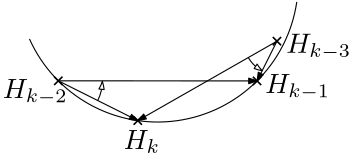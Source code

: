 <?xml version="1.0"?>
<!DOCTYPE ipe SYSTEM "ipe.dtd">
<ipe version="70005" creator="Ipe 7.1.1">
<info created="D:20130425102209" modified="D:20130611111453"/>
<ipestyle name="basic">
<symbol name="arrow/arc(spx)">
<path stroke="sym-stroke" fill="sym-stroke" pen="sym-pen">
0 0 m
-1 0.333 l
-1 -0.333 l
h
</path>
</symbol>
<symbol name="arrow/farc(spx)">
<path stroke="sym-stroke" fill="white" pen="sym-pen">
0 0 m
-1 0.333 l
-1 -0.333 l
h
</path>
</symbol>
<symbol name="mark/circle(sx)" transformations="translations">
<path fill="sym-stroke">
0.6 0 0 0.6 0 0 e
0.4 0 0 0.4 0 0 e
</path>
</symbol>
<symbol name="mark/disk(sx)" transformations="translations">
<path fill="sym-stroke">
0.6 0 0 0.6 0 0 e
</path>
</symbol>
<symbol name="mark/fdisk(sfx)" transformations="translations">
<group>
<path fill="sym-fill">
0.5 0 0 0.5 0 0 e
</path>
<path fill="sym-stroke" fillrule="eofill">
0.6 0 0 0.6 0 0 e
0.4 0 0 0.4 0 0 e
</path>
</group>
</symbol>
<symbol name="mark/box(sx)" transformations="translations">
<path fill="sym-stroke" fillrule="eofill">
-0.6 -0.6 m
0.6 -0.6 l
0.6 0.6 l
-0.6 0.6 l
h
-0.4 -0.4 m
0.4 -0.4 l
0.4 0.4 l
-0.4 0.4 l
h
</path>
</symbol>
<symbol name="mark/square(sx)" transformations="translations">
<path fill="sym-stroke">
-0.6 -0.6 m
0.6 -0.6 l
0.6 0.6 l
-0.6 0.6 l
h
</path>
</symbol>
<symbol name="mark/fsquare(sfx)" transformations="translations">
<group>
<path fill="sym-fill">
-0.5 -0.5 m
0.5 -0.5 l
0.5 0.5 l
-0.5 0.5 l
h
</path>
<path fill="sym-stroke" fillrule="eofill">
-0.6 -0.6 m
0.6 -0.6 l
0.6 0.6 l
-0.6 0.6 l
h
-0.4 -0.4 m
0.4 -0.4 l
0.4 0.4 l
-0.4 0.4 l
h
</path>
</group>
</symbol>
<symbol name="mark/cross(sx)" transformations="translations">
<group>
<path fill="sym-stroke">
-0.43 -0.57 m
0.57 0.43 l
0.43 0.57 l
-0.57 -0.43 l
h
</path>
<path fill="sym-stroke">
-0.43 0.57 m
0.57 -0.43 l
0.43 -0.57 l
-0.57 0.43 l
h
</path>
</group>
</symbol>
<symbol name="arrow/fnormal(spx)">
<path stroke="sym-stroke" fill="white" pen="sym-pen">
0 0 m
-1 0.333 l
-1 -0.333 l
h
</path>
</symbol>
<symbol name="arrow/pointed(spx)">
<path stroke="sym-stroke" fill="sym-stroke" pen="sym-pen">
0 0 m
-1 0.333 l
-0.8 0 l
-1 -0.333 l
h
</path>
</symbol>
<symbol name="arrow/fpointed(spx)">
<path stroke="sym-stroke" fill="white" pen="sym-pen">
0 0 m
-1 0.333 l
-0.8 0 l
-1 -0.333 l
h
</path>
</symbol>
<symbol name="arrow/linear(spx)">
<path stroke="sym-stroke" pen="sym-pen">
-1 0.333 m
0 0 l
-1 -0.333 l
</path>
</symbol>
<symbol name="arrow/fdouble(spx)">
<path stroke="sym-stroke" fill="white" pen="sym-pen">
0 0 m
-1 0.333 l
-1 -0.333 l
h
-1 0 m
-2 0.333 l
-2 -0.333 l
h
</path>
</symbol>
<symbol name="arrow/double(spx)">
<path stroke="sym-stroke" fill="sym-stroke" pen="sym-pen">
0 0 m
-1 0.333 l
-1 -0.333 l
h
-1 0 m
-2 0.333 l
-2 -0.333 l
h
</path>
</symbol>
<pen name="heavier" value="0.8"/>
<pen name="fat" value="1.2"/>
<pen name="ultrafat" value="2"/>
<symbolsize name="large" value="5"/>
<symbolsize name="small" value="2"/>
<symbolsize name="tiny" value="1.1"/>
<arrowsize name="large" value="10"/>
<arrowsize name="small" value="5"/>
<arrowsize name="tiny" value="3"/>
<color name="red" value="1 0 0"/>
<color name="green" value="0 1 0"/>
<color name="blue" value="0 0 1"/>
<color name="yellow" value="1 1 0"/>
<color name="orange" value="1 0.647 0"/>
<color name="gold" value="1 0.843 0"/>
<color name="purple" value="0.627 0.125 0.941"/>
<color name="gray" value="0.745"/>
<color name="brown" value="0.647 0.165 0.165"/>
<color name="navy" value="0 0 0.502"/>
<color name="pink" value="1 0.753 0.796"/>
<color name="seagreen" value="0.18 0.545 0.341"/>
<color name="turquoise" value="0.251 0.878 0.816"/>
<color name="violet" value="0.933 0.51 0.933"/>
<color name="darkblue" value="0 0 0.545"/>
<color name="darkcyan" value="0 0.545 0.545"/>
<color name="darkgray" value="0.663"/>
<color name="darkgreen" value="0 0.392 0"/>
<color name="darkmagenta" value="0.545 0 0.545"/>
<color name="darkorange" value="1 0.549 0"/>
<color name="darkred" value="0.545 0 0"/>
<color name="lightblue" value="0.678 0.847 0.902"/>
<color name="lightcyan" value="0.878 1 1"/>
<color name="lightgray" value="0.827"/>
<color name="lightgreen" value="0.565 0.933 0.565"/>
<color name="lightyellow" value="1 1 0.878"/>
<dashstyle name="dashed" value="[4] 0"/>
<dashstyle name="dotted" value="[1 3] 0"/>
<dashstyle name="dash dotted" value="[4 2 1 2] 0"/>
<dashstyle name="dash dot dotted" value="[4 2 1 2 1 2] 0"/>
<textsize name="large" value="\large"/>
<textsize name="small" value="\small"/>
<textsize name="tiny" value="\tiny"/>
<textsize name="Large" value="\Large"/>
<textsize name="LARGE" value="\LARGE"/>
<textsize name="huge" value="\huge"/>
<textsize name="Huge" value="\Huge"/>
<textsize name="footnote" value="\footnotesize"/>
<textstyle name="center" begin="\begin{center}" end="\end{center}"/>
<textstyle name="itemize" begin="\begin{itemize}" end="\end{itemize}"/>
<textstyle name="item" begin="\begin{itemize}\item{}" end="\end{itemize}"/>
<gridsize name="4 pts" value="4"/>
<gridsize name="8 pts (~3 mm)" value="8"/>
<gridsize name="16 pts (~6 mm)" value="16"/>
<gridsize name="32 pts (~12 mm)" value="32"/>
<gridsize name="10 pts (~3.5 mm)" value="10"/>
<gridsize name="20 pts (~7 mm)" value="20"/>
<gridsize name="14 pts (~5 mm)" value="14"/>
<gridsize name="28 pts (~10 mm)" value="28"/>
<gridsize name="56 pts (~20 mm)" value="56"/>
<anglesize name="90 deg" value="90"/>
<anglesize name="60 deg" value="60"/>
<anglesize name="45 deg" value="45"/>
<anglesize name="30 deg" value="30"/>
<anglesize name="22.5 deg" value="22.5"/>
<tiling name="falling" angle="-60" step="4" width="1"/>
<tiling name="rising" angle="30" step="4" width="1"/>
</ipestyle>
<page>
<layer name="points"/>
<layer name="circle"/>
<layer name="point_labels"/>
<layer name="vectors"/>
<view layers="points circle point_labels vectors" active="circle"/>
<use layer="points" matrix="0.894201 -0.447666 0.447666 0.894201 -281.268 141.831" name="mark/cross(sx)" pos="128 640" size="normal" stroke="black"/>
<use matrix="0.894201 -0.447666 0.447666 0.894201 -281.268 141.831" name="mark/cross(sx)" pos="160 640" size="normal" stroke="black"/>
<use matrix="0.894201 -0.447666 0.447666 0.894201 -281.268 141.831" name="mark/cross(sx)" pos="192 688" size="normal" stroke="black"/>
<use matrix="0.894201 -0.447666 0.447666 0.894201 -281.268 141.831" name="mark/cross(sx)" pos="192 672" size="normal" stroke="black"/>
<text layer="point_labels" matrix="0.894201 -0.447666 0.447666 0.894201 -279.784 142.761" transformations="translations" pos="112 624" stroke="black" type="label" width="23.381" height="6.812" depth="2.32" valign="baseline">$H_{k-2}$</text>
<text matrix="0.894201 -0.447666 0.447666 0.894201 -236.297 124.435" transformations="translations" pos="112 624" stroke="black" type="label" width="13.183" height="6.812" depth="1.49" valign="baseline">$H_k$</text>
<text matrix="0.894201 -0.447666 0.447666 0.894201 -185.313 144.568" transformations="translations" pos="112 624" stroke="black" type="label" width="23.381" height="6.812" depth="2.32" valign="baseline">$H_{k-1}$</text>
<text matrix="0.894201 -0.447666 0.447666 0.894201 -177.729 159.03" transformations="translations" pos="112 624" stroke="black" type="label" width="23.381" height="6.812" depth="2.32" valign="baseline">$H_{k-3}$</text>
<path layer="vectors" matrix="0.894201 -0.447666 0.447666 0.894201 -281.268 141.831" stroke="black" arrow="normal/tiny">
128 640 m
160 640 l
</path>
<path matrix="0.894201 -0.447666 0.447666 0.894201 -281.268 141.831" stroke="black" arrow="normal/tiny">
128 640 m
192 672 l
</path>
<path matrix="0.894201 -0.447666 0.447666 0.894201 -281.268 141.831" stroke="black" arrow="normal/tiny">
192 688 m
160 640 l
</path>
<path matrix="0.894201 -0.447666 0.447666 0.894201 -281.268 141.831" stroke="black" arrow="farc/tiny">
143.873 640 m
15.8732 0 0 15.8732 128 640 142.294 646.902 a
</path>
<path matrix="0.894201 -0.447666 0.447666 0.894201 -281.268 141.831" stroke="black" arrow="normal/tiny">
192 688 m
192 672 l
</path>
<path matrix="0.894201 -0.447666 0.447666 0.894201 -281.268 141.831" stroke="black" arrow="farc/tiny">
185.414 678.121 m
11.8732 0 0 11.8732 192 688 192 676.127 a
</path>
<path layer="circle" matrix="0.894201 -0.447666 0.447666 0.894201 -281.268 141.831" stroke="black">
111.972 648.831 m
50.5964 0 0 50.5964 144 688 192.059 703.823 a
</path>
</page>
</ipe>
